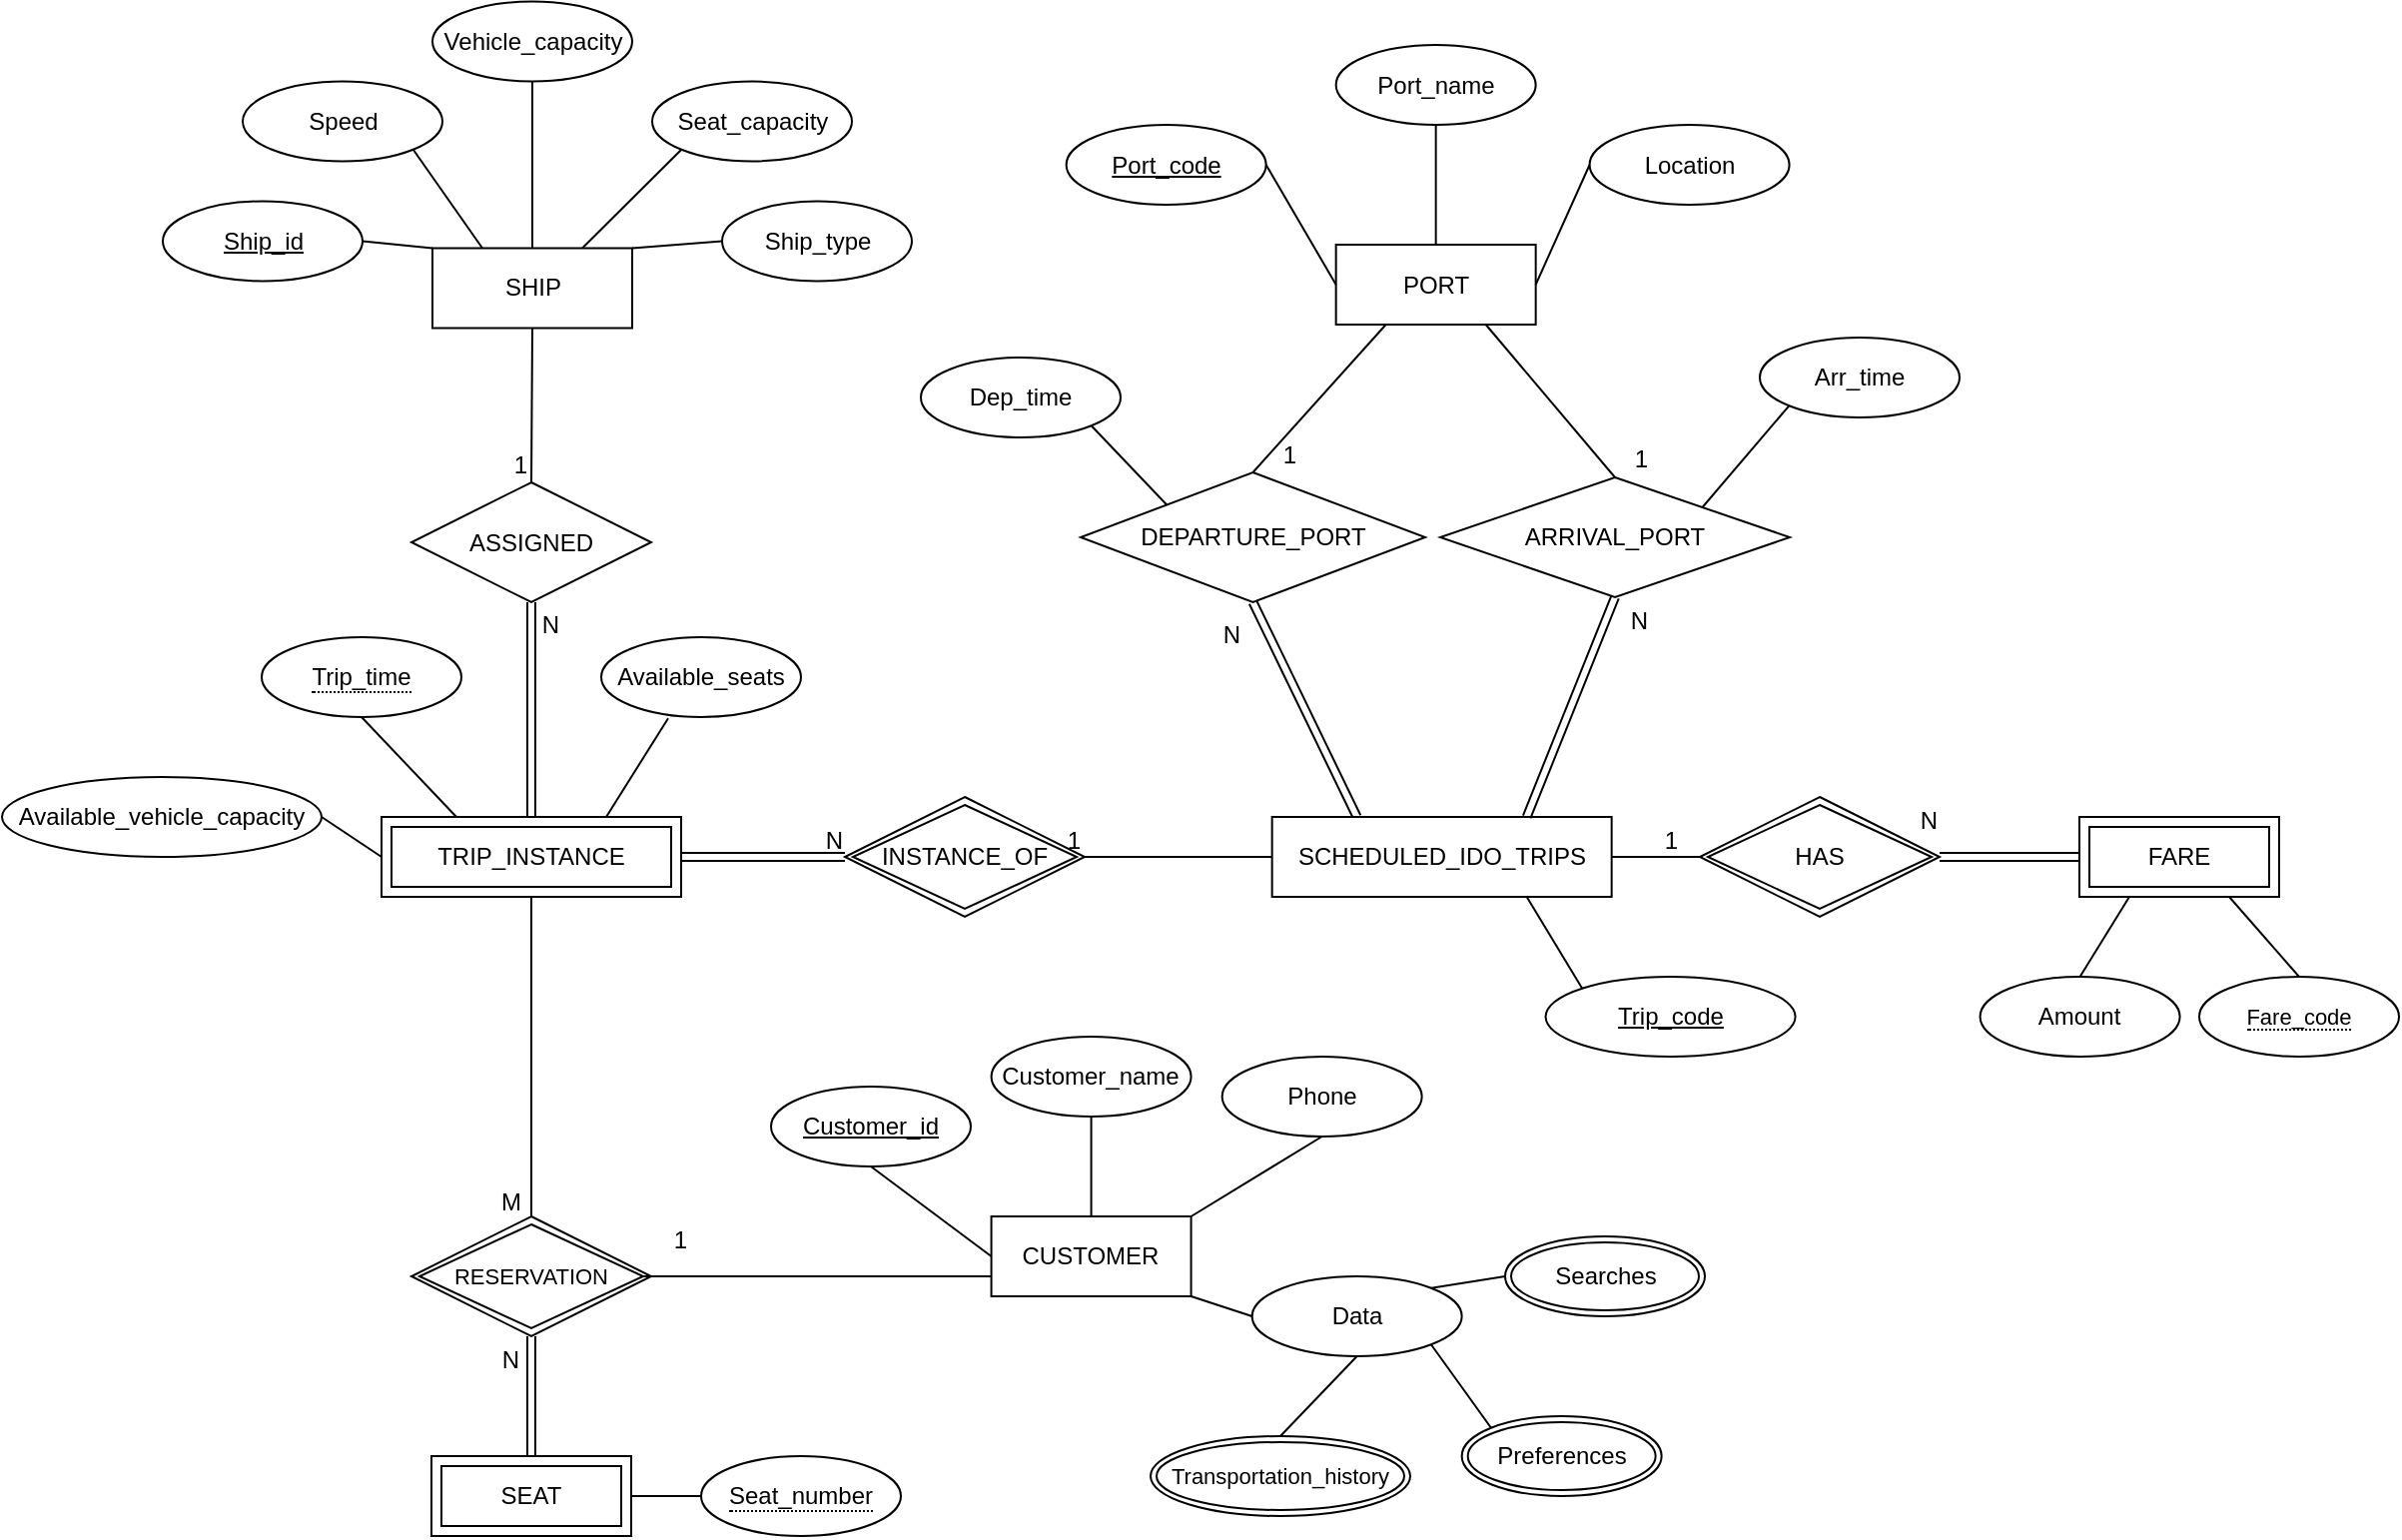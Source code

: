 <mxfile version="22.1.2" type="device">
  <diagram id="R2lEEEUBdFMjLlhIrx00" name="Page-1">
    <mxGraphModel dx="1100" dy="887" grid="1" gridSize="10" guides="1" tooltips="1" connect="1" arrows="1" fold="1" page="0" pageScale="1" pageWidth="850" pageHeight="1100" math="0" shadow="0" extFonts="Permanent Marker^https://fonts.googleapis.com/css?family=Permanent+Marker">
      <root>
        <mxCell id="0" />
        <mxCell id="1" parent="0" />
        <mxCell id="uVrs79HV44xeazEIVrod-1" value="PORT" style="whiteSpace=wrap;html=1;align=center;" parent="1" vertex="1">
          <mxGeometry x="1277.83" y="303.5" width="100" height="40" as="geometry" />
        </mxCell>
        <mxCell id="uVrs79HV44xeazEIVrod-2" value="" style="endArrow=none;html=1;rounded=0;entryX=0;entryY=0.5;entryDx=0;entryDy=0;exitX=1;exitY=0.5;exitDx=0;exitDy=0;" parent="1" source="uVrs79HV44xeazEIVrod-54" target="uVrs79HV44xeazEIVrod-68" edge="1">
          <mxGeometry relative="1" as="geometry">
            <mxPoint x="1297" y="591" as="sourcePoint" />
            <mxPoint x="1100" y="375.86" as="targetPoint" />
          </mxGeometry>
        </mxCell>
        <mxCell id="uVrs79HV44xeazEIVrod-3" value="1" style="resizable=0;html=1;whiteSpace=wrap;align=right;verticalAlign=bottom;" parent="uVrs79HV44xeazEIVrod-2" connectable="0" vertex="1">
          <mxGeometry x="1" relative="1" as="geometry">
            <mxPoint x="-9" as="offset" />
          </mxGeometry>
        </mxCell>
        <mxCell id="uVrs79HV44xeazEIVrod-4" value="ARRIVAL_PORT" style="shape=rhombus;perimeter=rhombusPerimeter;whiteSpace=wrap;html=1;align=center;" parent="1" vertex="1">
          <mxGeometry x="1330" y="420" width="175" height="60" as="geometry" />
        </mxCell>
        <mxCell id="uVrs79HV44xeazEIVrod-5" value="DEPARTURE_PORT" style="shape=rhombus;perimeter=rhombusPerimeter;whiteSpace=wrap;html=1;align=center;" parent="1" vertex="1">
          <mxGeometry x="1150" y="417.5" width="172.5" height="65" as="geometry" />
        </mxCell>
        <mxCell id="uVrs79HV44xeazEIVrod-6" value="" style="endArrow=none;html=1;rounded=0;entryX=0.5;entryY=0;entryDx=0;entryDy=0;exitX=0.25;exitY=1;exitDx=0;exitDy=0;" parent="1" source="uVrs79HV44xeazEIVrod-1" target="uVrs79HV44xeazEIVrod-5" edge="1">
          <mxGeometry relative="1" as="geometry">
            <mxPoint x="1095" y="445" as="sourcePoint" />
            <mxPoint x="1085" y="615" as="targetPoint" />
          </mxGeometry>
        </mxCell>
        <mxCell id="uVrs79HV44xeazEIVrod-7" value="1" style="resizable=0;html=1;whiteSpace=wrap;align=right;verticalAlign=bottom;" parent="uVrs79HV44xeazEIVrod-6" connectable="0" vertex="1">
          <mxGeometry x="1" relative="1" as="geometry">
            <mxPoint x="23" as="offset" />
          </mxGeometry>
        </mxCell>
        <mxCell id="uVrs79HV44xeazEIVrod-8" value="" style="endArrow=none;html=1;rounded=0;entryX=0.5;entryY=0;entryDx=0;entryDy=0;exitX=0.75;exitY=1;exitDx=0;exitDy=0;" parent="1" source="uVrs79HV44xeazEIVrod-1" target="uVrs79HV44xeazEIVrod-4" edge="1">
          <mxGeometry relative="1" as="geometry">
            <mxPoint x="1448.36" y="420" as="sourcePoint" />
            <mxPoint x="1268.36" y="510" as="targetPoint" />
          </mxGeometry>
        </mxCell>
        <mxCell id="uVrs79HV44xeazEIVrod-9" value="1" style="resizable=0;html=1;whiteSpace=wrap;align=right;verticalAlign=bottom;" parent="uVrs79HV44xeazEIVrod-8" connectable="0" vertex="1">
          <mxGeometry x="1" relative="1" as="geometry">
            <mxPoint x="18" as="offset" />
          </mxGeometry>
        </mxCell>
        <mxCell id="uVrs79HV44xeazEIVrod-10" value="Port_code" style="ellipse;whiteSpace=wrap;html=1;align=center;fontStyle=4;" parent="1" vertex="1">
          <mxGeometry x="1142.83" y="243.5" width="100" height="40" as="geometry" />
        </mxCell>
        <mxCell id="uVrs79HV44xeazEIVrod-11" value="Location" style="ellipse;whiteSpace=wrap;html=1;align=center;" parent="1" vertex="1">
          <mxGeometry x="1404.79" y="243.5" width="100" height="40" as="geometry" />
        </mxCell>
        <mxCell id="uVrs79HV44xeazEIVrod-12" value="Port_name" style="ellipse;whiteSpace=wrap;html=1;align=center;" parent="1" vertex="1">
          <mxGeometry x="1277.83" y="203.5" width="100" height="40" as="geometry" />
        </mxCell>
        <mxCell id="uVrs79HV44xeazEIVrod-13" value="" style="endArrow=none;html=1;rounded=0;entryX=0;entryY=0.5;entryDx=0;entryDy=0;exitX=1;exitY=0.5;exitDx=0;exitDy=0;" parent="1" source="uVrs79HV44xeazEIVrod-10" target="uVrs79HV44xeazEIVrod-1" edge="1">
          <mxGeometry relative="1" as="geometry">
            <mxPoint x="1195.47" y="333.5" as="sourcePoint" />
            <mxPoint x="1205.47" y="403.5" as="targetPoint" />
          </mxGeometry>
        </mxCell>
        <mxCell id="uVrs79HV44xeazEIVrod-14" value="" style="endArrow=none;html=1;rounded=0;exitX=0.5;exitY=1;exitDx=0;exitDy=0;entryX=0.5;entryY=0;entryDx=0;entryDy=0;" parent="1" source="uVrs79HV44xeazEIVrod-12" target="uVrs79HV44xeazEIVrod-1" edge="1">
          <mxGeometry relative="1" as="geometry">
            <mxPoint x="1235.47" y="273.5" as="sourcePoint" />
            <mxPoint x="1395.47" y="273.5" as="targetPoint" />
          </mxGeometry>
        </mxCell>
        <mxCell id="uVrs79HV44xeazEIVrod-15" value="" style="endArrow=none;html=1;rounded=0;exitX=0;exitY=0.5;exitDx=0;exitDy=0;entryX=1;entryY=0.5;entryDx=0;entryDy=0;" parent="1" source="uVrs79HV44xeazEIVrod-11" target="uVrs79HV44xeazEIVrod-1" edge="1">
          <mxGeometry relative="1" as="geometry">
            <mxPoint x="1235.47" y="273.5" as="sourcePoint" />
            <mxPoint x="1395.47" y="273.5" as="targetPoint" />
          </mxGeometry>
        </mxCell>
        <mxCell id="uVrs79HV44xeazEIVrod-16" value="CUSTOMER" style="whiteSpace=wrap;html=1;align=center;" parent="1" vertex="1">
          <mxGeometry x="1105.29" y="790" width="100" height="40" as="geometry" />
        </mxCell>
        <mxCell id="uVrs79HV44xeazEIVrod-17" value="Customer_id" style="ellipse;whiteSpace=wrap;html=1;align=center;fontStyle=4;" parent="1" vertex="1">
          <mxGeometry x="995" y="725" width="100" height="40" as="geometry" />
        </mxCell>
        <mxCell id="uVrs79HV44xeazEIVrod-18" value="Customer_name" style="ellipse;whiteSpace=wrap;html=1;align=center;" parent="1" vertex="1">
          <mxGeometry x="1105.29" y="700" width="100" height="40" as="geometry" />
        </mxCell>
        <mxCell id="uVrs79HV44xeazEIVrod-19" value="Data" style="ellipse;whiteSpace=wrap;html=1;align=center;" parent="1" vertex="1">
          <mxGeometry x="1235.83" y="820" width="105" height="40" as="geometry" />
        </mxCell>
        <mxCell id="uVrs79HV44xeazEIVrod-20" value="" style="endArrow=none;html=1;rounded=0;entryX=0;entryY=0.5;entryDx=0;entryDy=0;exitX=0.5;exitY=1;exitDx=0;exitDy=0;" parent="1" source="uVrs79HV44xeazEIVrod-17" target="uVrs79HV44xeazEIVrod-16" edge="1">
          <mxGeometry relative="1" as="geometry">
            <mxPoint x="1130.29" y="725" as="sourcePoint" />
            <mxPoint x="1290.29" y="725" as="targetPoint" />
          </mxGeometry>
        </mxCell>
        <mxCell id="uVrs79HV44xeazEIVrod-21" value="" style="endArrow=none;html=1;rounded=0;entryX=1;entryY=1;entryDx=0;entryDy=0;exitX=0;exitY=0.5;exitDx=0;exitDy=0;" parent="1" source="uVrs79HV44xeazEIVrod-19" target="uVrs79HV44xeazEIVrod-16" edge="1">
          <mxGeometry relative="1" as="geometry">
            <mxPoint x="1130.29" y="795" as="sourcePoint" />
            <mxPoint x="1290.29" y="795" as="targetPoint" />
          </mxGeometry>
        </mxCell>
        <mxCell id="uVrs79HV44xeazEIVrod-22" value="" style="endArrow=none;html=1;rounded=0;exitX=0;exitY=0;exitDx=0;exitDy=0;entryX=1;entryY=1;entryDx=0;entryDy=0;" parent="1" source="uVrs79HV44xeazEIVrod-24" target="uVrs79HV44xeazEIVrod-19" edge="1">
          <mxGeometry relative="1" as="geometry">
            <mxPoint x="1520.29" y="885" as="sourcePoint" />
            <mxPoint x="1360.29" y="855" as="targetPoint" />
          </mxGeometry>
        </mxCell>
        <mxCell id="uVrs79HV44xeazEIVrod-23" value="" style="endArrow=none;html=1;rounded=0;entryX=1;entryY=0;entryDx=0;entryDy=0;exitX=0;exitY=0.5;exitDx=0;exitDy=0;" parent="1" source="uVrs79HV44xeazEIVrod-26" target="uVrs79HV44xeazEIVrod-19" edge="1">
          <mxGeometry relative="1" as="geometry">
            <mxPoint x="1590.29" y="865" as="sourcePoint" />
            <mxPoint x="1480.29" y="785" as="targetPoint" />
          </mxGeometry>
        </mxCell>
        <mxCell id="uVrs79HV44xeazEIVrod-24" value="Preferences" style="ellipse;shape=doubleEllipse;margin=3;whiteSpace=wrap;html=1;align=center;" parent="1" vertex="1">
          <mxGeometry x="1340.83" y="890" width="100" height="40" as="geometry" />
        </mxCell>
        <mxCell id="uVrs79HV44xeazEIVrod-25" value="Transportation_history" style="ellipse;shape=doubleEllipse;margin=3;whiteSpace=wrap;html=1;align=center;fontSize=11;" parent="1" vertex="1">
          <mxGeometry x="1185" y="900" width="130" height="40" as="geometry" />
        </mxCell>
        <mxCell id="uVrs79HV44xeazEIVrod-26" value="Searches" style="ellipse;shape=doubleEllipse;margin=3;whiteSpace=wrap;html=1;align=center;" parent="1" vertex="1">
          <mxGeometry x="1362.5" y="800" width="100" height="40" as="geometry" />
        </mxCell>
        <mxCell id="uVrs79HV44xeazEIVrod-27" value="" style="endArrow=none;html=1;rounded=0;entryX=0.5;entryY=1;entryDx=0;entryDy=0;" parent="1" source="uVrs79HV44xeazEIVrod-16" target="uVrs79HV44xeazEIVrod-18" edge="1">
          <mxGeometry relative="1" as="geometry">
            <mxPoint x="1110.29" y="835" as="sourcePoint" />
            <mxPoint x="1270.29" y="835" as="targetPoint" />
          </mxGeometry>
        </mxCell>
        <mxCell id="uVrs79HV44xeazEIVrod-28" value="Phone" style="ellipse;whiteSpace=wrap;html=1;align=center;" parent="1" vertex="1">
          <mxGeometry x="1220.83" y="710" width="100" height="40" as="geometry" />
        </mxCell>
        <mxCell id="uVrs79HV44xeazEIVrod-29" value="" style="endArrow=none;html=1;rounded=0;entryX=0.5;entryY=1;entryDx=0;entryDy=0;exitX=1;exitY=0;exitDx=0;exitDy=0;" parent="1" source="uVrs79HV44xeazEIVrod-16" target="uVrs79HV44xeazEIVrod-28" edge="1">
          <mxGeometry relative="1" as="geometry">
            <mxPoint x="1190.29" y="725" as="sourcePoint" />
            <mxPoint x="1350.29" y="725" as="targetPoint" />
          </mxGeometry>
        </mxCell>
        <mxCell id="uVrs79HV44xeazEIVrod-30" value="SEAT" style="shape=ext;margin=3;double=1;whiteSpace=wrap;html=1;align=center;" parent="1" vertex="1">
          <mxGeometry x="825" y="910" width="100" height="40" as="geometry" />
        </mxCell>
        <mxCell id="uVrs79HV44xeazEIVrod-31" value="RESERVATION" style="shape=rhombus;double=1;perimeter=rhombusPerimeter;whiteSpace=wrap;html=1;align=center;fontSize=11;" parent="1" vertex="1">
          <mxGeometry x="815" y="790" width="120" height="60" as="geometry" />
        </mxCell>
        <mxCell id="uVrs79HV44xeazEIVrod-32" value="&lt;span style=&quot;border-bottom: 1px dotted&quot;&gt;Seat_number&lt;/span&gt;" style="ellipse;whiteSpace=wrap;html=1;align=center;" parent="1" vertex="1">
          <mxGeometry x="960" y="910" width="100" height="40" as="geometry" />
        </mxCell>
        <mxCell id="uVrs79HV44xeazEIVrod-33" value="" style="endArrow=none;html=1;rounded=0;entryX=0.5;entryY=0;entryDx=0;entryDy=0;exitX=0.5;exitY=1;exitDx=0;exitDy=0;" parent="1" source="uVrs79HV44xeazEIVrod-58" target="uVrs79HV44xeazEIVrod-31" edge="1">
          <mxGeometry relative="1" as="geometry">
            <mxPoint x="810" y="660" as="sourcePoint" />
            <mxPoint x="1020" y="740" as="targetPoint" />
          </mxGeometry>
        </mxCell>
        <mxCell id="uVrs79HV44xeazEIVrod-34" value="M" style="resizable=0;html=1;whiteSpace=wrap;align=right;verticalAlign=bottom;" parent="uVrs79HV44xeazEIVrod-33" connectable="0" vertex="1">
          <mxGeometry x="1" relative="1" as="geometry">
            <mxPoint x="-4" y="1" as="offset" />
          </mxGeometry>
        </mxCell>
        <mxCell id="uVrs79HV44xeazEIVrod-35" value="" style="endArrow=none;html=1;rounded=0;exitX=1;exitY=0.5;exitDx=0;exitDy=0;entryX=0;entryY=0.5;entryDx=0;entryDy=0;" parent="1" source="uVrs79HV44xeazEIVrod-30" target="uVrs79HV44xeazEIVrod-32" edge="1">
          <mxGeometry relative="1" as="geometry">
            <mxPoint x="815.29" y="850" as="sourcePoint" />
            <mxPoint x="975.29" y="850" as="targetPoint" />
          </mxGeometry>
        </mxCell>
        <mxCell id="uVrs79HV44xeazEIVrod-36" value="" style="shape=link;html=1;rounded=0;entryX=0.5;entryY=1;entryDx=0;entryDy=0;exitX=0.5;exitY=0;exitDx=0;exitDy=0;" parent="1" source="uVrs79HV44xeazEIVrod-30" target="uVrs79HV44xeazEIVrod-31" edge="1">
          <mxGeometry relative="1" as="geometry">
            <mxPoint x="555" y="880" as="sourcePoint" />
            <mxPoint x="715" y="880" as="targetPoint" />
          </mxGeometry>
        </mxCell>
        <mxCell id="uVrs79HV44xeazEIVrod-37" value="N" style="resizable=0;html=1;whiteSpace=wrap;align=right;verticalAlign=bottom;" parent="uVrs79HV44xeazEIVrod-36" connectable="0" vertex="1">
          <mxGeometry x="1" relative="1" as="geometry">
            <mxPoint x="-5" y="20" as="offset" />
          </mxGeometry>
        </mxCell>
        <mxCell id="uVrs79HV44xeazEIVrod-38" value="Available_seats" style="ellipse;whiteSpace=wrap;html=1;align=center;" parent="1" vertex="1">
          <mxGeometry x="910" y="500" width="100" height="40" as="geometry" />
        </mxCell>
        <mxCell id="uVrs79HV44xeazEIVrod-39" style="edgeStyle=orthogonalEdgeStyle;rounded=0;orthogonalLoop=1;jettySize=auto;html=1;exitX=0.5;exitY=1;exitDx=0;exitDy=0;" parent="1" edge="1">
          <mxGeometry relative="1" as="geometry">
            <mxPoint x="1323.63" y="525.86" as="sourcePoint" />
            <mxPoint x="1323.63" y="525.86" as="targetPoint" />
          </mxGeometry>
        </mxCell>
        <mxCell id="uVrs79HV44xeazEIVrod-40" value="" style="shape=link;html=1;rounded=0;entryX=0.5;entryY=1;entryDx=0;entryDy=0;exitX=0.25;exitY=0;exitDx=0;exitDy=0;" parent="1" source="uVrs79HV44xeazEIVrod-54" target="uVrs79HV44xeazEIVrod-5" edge="1">
          <mxGeometry relative="1" as="geometry">
            <mxPoint x="1325" y="475" as="sourcePoint" />
            <mxPoint x="1405" y="545" as="targetPoint" />
          </mxGeometry>
        </mxCell>
        <mxCell id="uVrs79HV44xeazEIVrod-41" value="N" style="resizable=0;html=1;whiteSpace=wrap;align=right;verticalAlign=bottom;" parent="uVrs79HV44xeazEIVrod-40" connectable="0" vertex="1">
          <mxGeometry x="1" relative="1" as="geometry">
            <mxPoint x="-5" y="25" as="offset" />
          </mxGeometry>
        </mxCell>
        <mxCell id="uVrs79HV44xeazEIVrod-42" value="SHIP" style="whiteSpace=wrap;html=1;align=center;" parent="1" vertex="1">
          <mxGeometry x="825.5" y="305.25" width="100" height="40" as="geometry" />
        </mxCell>
        <mxCell id="uVrs79HV44xeazEIVrod-43" value="ASSIGNED" style="shape=rhombus;perimeter=rhombusPerimeter;whiteSpace=wrap;html=1;align=center;" parent="1" vertex="1">
          <mxGeometry x="815" y="422.5" width="120" height="60" as="geometry" />
        </mxCell>
        <mxCell id="uVrs79HV44xeazEIVrod-45" value="" style="endArrow=none;html=1;rounded=0;exitX=1;exitY=0;exitDx=0;exitDy=0;entryX=0;entryY=0.5;entryDx=0;entryDy=0;" parent="1" source="uVrs79HV44xeazEIVrod-42" target="uVrs79HV44xeazEIVrod-95" edge="1">
          <mxGeometry relative="1" as="geometry">
            <mxPoint x="975.5" y="351.75" as="sourcePoint" />
            <mxPoint x="966.835" y="295.229" as="targetPoint" />
          </mxGeometry>
        </mxCell>
        <mxCell id="uVrs79HV44xeazEIVrod-46" value="" style="endArrow=none;html=1;rounded=0;exitX=1;exitY=1;exitDx=0;exitDy=0;entryX=0.25;entryY=0;entryDx=0;entryDy=0;" parent="1" source="uVrs79HV44xeazEIVrod-93" target="uVrs79HV44xeazEIVrod-42" edge="1">
          <mxGeometry relative="1" as="geometry">
            <mxPoint x="820.5" y="245.25" as="sourcePoint" />
            <mxPoint x="1095.5" y="241.75" as="targetPoint" />
          </mxGeometry>
        </mxCell>
        <mxCell id="uVrs79HV44xeazEIVrod-47" value="" style="endArrow=none;html=1;rounded=0;exitX=0.5;exitY=1;exitDx=0;exitDy=0;entryX=0.5;entryY=0;entryDx=0;entryDy=0;" parent="1" source="uVrs79HV44xeazEIVrod-42" target="uVrs79HV44xeazEIVrod-43" edge="1">
          <mxGeometry relative="1" as="geometry">
            <mxPoint x="760" y="370" as="sourcePoint" />
            <mxPoint x="825" y="370" as="targetPoint" />
            <Array as="points" />
          </mxGeometry>
        </mxCell>
        <mxCell id="uVrs79HV44xeazEIVrod-48" value="1" style="resizable=0;html=1;whiteSpace=wrap;align=right;verticalAlign=bottom;" parent="uVrs79HV44xeazEIVrod-47" connectable="0" vertex="1">
          <mxGeometry x="1" relative="1" as="geometry" />
        </mxCell>
        <mxCell id="uVrs79HV44xeazEIVrod-49" value="" style="shape=link;html=1;rounded=0;entryX=0.5;entryY=1;entryDx=0;entryDy=0;exitX=0.5;exitY=0;exitDx=0;exitDy=0;" parent="1" source="uVrs79HV44xeazEIVrod-58" target="uVrs79HV44xeazEIVrod-43" edge="1">
          <mxGeometry relative="1" as="geometry">
            <mxPoint x="785" y="590" as="sourcePoint" />
            <mxPoint x="570" y="620" as="targetPoint" />
          </mxGeometry>
        </mxCell>
        <mxCell id="uVrs79HV44xeazEIVrod-50" value="N" style="resizable=0;html=1;whiteSpace=wrap;align=right;verticalAlign=bottom;" parent="uVrs79HV44xeazEIVrod-49" connectable="0" vertex="1">
          <mxGeometry x="1" relative="1" as="geometry">
            <mxPoint x="15" y="20" as="offset" />
          </mxGeometry>
        </mxCell>
        <mxCell id="uVrs79HV44xeazEIVrod-52" value="" style="endArrow=none;html=1;rounded=0;entryX=0;entryY=0;entryDx=0;entryDy=0;exitX=1;exitY=0.5;exitDx=0;exitDy=0;" parent="1" source="uVrs79HV44xeazEIVrod-94" target="uVrs79HV44xeazEIVrod-42" edge="1">
          <mxGeometry relative="1" as="geometry">
            <mxPoint x="785.855" y="299.392" as="sourcePoint" />
            <mxPoint x="1055.5" y="321.75" as="targetPoint" />
          </mxGeometry>
        </mxCell>
        <mxCell id="uVrs79HV44xeazEIVrod-54" value="SCHEDULED_IDO_TRIPS" style="whiteSpace=wrap;html=1;align=center;" parent="1" vertex="1">
          <mxGeometry x="1245.83" y="590" width="170" height="40" as="geometry" />
        </mxCell>
        <mxCell id="uVrs79HV44xeazEIVrod-55" value="" style="endArrow=none;html=1;rounded=0;exitX=0;exitY=0.75;exitDx=0;exitDy=0;" parent="1" source="uVrs79HV44xeazEIVrod-16" edge="1">
          <mxGeometry relative="1" as="geometry">
            <mxPoint x="945.29" y="820" as="sourcePoint" />
            <mxPoint x="930" y="820" as="targetPoint" />
          </mxGeometry>
        </mxCell>
        <mxCell id="uVrs79HV44xeazEIVrod-56" value="1" style="resizable=0;html=1;whiteSpace=wrap;align=right;verticalAlign=bottom;" parent="uVrs79HV44xeazEIVrod-55" connectable="0" vertex="1">
          <mxGeometry x="1" relative="1" as="geometry">
            <mxPoint x="25" y="-10" as="offset" />
          </mxGeometry>
        </mxCell>
        <mxCell id="uVrs79HV44xeazEIVrod-57" value="" style="endArrow=none;html=1;rounded=0;entryX=0.5;entryY=1;entryDx=0;entryDy=0;exitX=0.5;exitY=0;exitDx=0;exitDy=0;" parent="1" source="uVrs79HV44xeazEIVrod-25" target="uVrs79HV44xeazEIVrod-19" edge="1">
          <mxGeometry relative="1" as="geometry">
            <mxPoint x="1145.29" y="875" as="sourcePoint" />
            <mxPoint x="1305.29" y="875" as="targetPoint" />
          </mxGeometry>
        </mxCell>
        <mxCell id="uVrs79HV44xeazEIVrod-58" value="TRIP_INSTANCE" style="shape=ext;margin=3;double=1;whiteSpace=wrap;html=1;align=center;" parent="1" vertex="1">
          <mxGeometry x="800" y="590" width="150" height="40" as="geometry" />
        </mxCell>
        <mxCell id="uVrs79HV44xeazEIVrod-59" value="" style="shape=link;html=1;rounded=0;exitX=1;exitY=0.5;exitDx=0;exitDy=0;entryX=0;entryY=0.5;entryDx=0;entryDy=0;" parent="1" source="uVrs79HV44xeazEIVrod-58" target="uVrs79HV44xeazEIVrod-63" edge="1">
          <mxGeometry relative="1" as="geometry">
            <mxPoint x="853.75" y="604.6" as="sourcePoint" />
            <mxPoint x="1013.75" y="604.6" as="targetPoint" />
          </mxGeometry>
        </mxCell>
        <mxCell id="uVrs79HV44xeazEIVrod-60" value="N" style="resizable=0;html=1;whiteSpace=wrap;align=right;verticalAlign=bottom;" parent="uVrs79HV44xeazEIVrod-59" connectable="0" vertex="1">
          <mxGeometry x="1" relative="1" as="geometry" />
        </mxCell>
        <mxCell id="uVrs79HV44xeazEIVrod-61" value="" style="endArrow=none;html=1;rounded=0;exitX=0;exitY=0.5;exitDx=0;exitDy=0;entryX=1;entryY=0.5;entryDx=0;entryDy=0;" parent="1" source="uVrs79HV44xeazEIVrod-54" target="uVrs79HV44xeazEIVrod-63" edge="1">
          <mxGeometry relative="1" as="geometry">
            <mxPoint x="930" y="560" as="sourcePoint" />
            <mxPoint x="1120" y="590" as="targetPoint" />
          </mxGeometry>
        </mxCell>
        <mxCell id="uVrs79HV44xeazEIVrod-62" value="1" style="resizable=0;html=1;whiteSpace=wrap;align=right;verticalAlign=bottom;" parent="uVrs79HV44xeazEIVrod-61" connectable="0" vertex="1">
          <mxGeometry x="1" relative="1" as="geometry" />
        </mxCell>
        <mxCell id="uVrs79HV44xeazEIVrod-63" value="INSTANCE_OF" style="shape=rhombus;double=1;perimeter=rhombusPerimeter;whiteSpace=wrap;html=1;align=center;" parent="1" vertex="1">
          <mxGeometry x="1032" y="580" width="120" height="60" as="geometry" />
        </mxCell>
        <mxCell id="uVrs79HV44xeazEIVrod-64" value="Trip_code" style="ellipse;whiteSpace=wrap;html=1;align=center;fontStyle=4;" parent="1" vertex="1">
          <mxGeometry x="1382.79" y="670" width="125" height="40" as="geometry" />
        </mxCell>
        <mxCell id="uVrs79HV44xeazEIVrod-65" value="" style="endArrow=none;html=1;rounded=0;exitX=0.75;exitY=0;exitDx=0;exitDy=0;entryX=0.335;entryY=1.015;entryDx=0;entryDy=0;entryPerimeter=0;" parent="1" source="uVrs79HV44xeazEIVrod-58" target="uVrs79HV44xeazEIVrod-38" edge="1">
          <mxGeometry relative="1" as="geometry">
            <mxPoint x="830" y="540" as="sourcePoint" />
            <mxPoint x="937.1" y="511.12" as="targetPoint" />
          </mxGeometry>
        </mxCell>
        <mxCell id="uVrs79HV44xeazEIVrod-66" value="" style="endArrow=none;html=1;rounded=0;exitX=0.75;exitY=1;exitDx=0;exitDy=0;entryX=0;entryY=0;entryDx=0;entryDy=0;" parent="1" source="uVrs79HV44xeazEIVrod-54" target="uVrs79HV44xeazEIVrod-64" edge="1">
          <mxGeometry relative="1" as="geometry">
            <mxPoint x="1350" y="560" as="sourcePoint" />
            <mxPoint x="1390" y="690" as="targetPoint" />
          </mxGeometry>
        </mxCell>
        <mxCell id="uVrs79HV44xeazEIVrod-67" value="FARE" style="shape=ext;margin=3;double=1;whiteSpace=wrap;html=1;align=center;" parent="1" vertex="1">
          <mxGeometry x="1650.0" y="590" width="100" height="40" as="geometry" />
        </mxCell>
        <mxCell id="uVrs79HV44xeazEIVrod-68" value="HAS" style="shape=rhombus;double=1;perimeter=rhombusPerimeter;whiteSpace=wrap;html=1;align=center;" parent="1" vertex="1">
          <mxGeometry x="1460.0" y="580" width="120" height="60" as="geometry" />
        </mxCell>
        <mxCell id="uVrs79HV44xeazEIVrod-69" value="" style="endArrow=none;html=1;rounded=0;exitX=0.25;exitY=1;exitDx=0;exitDy=0;entryX=0.5;entryY=0;entryDx=0;entryDy=0;" parent="1" source="uVrs79HV44xeazEIVrod-67" target="uVrs79HV44xeazEIVrod-75" edge="1">
          <mxGeometry relative="1" as="geometry">
            <mxPoint x="1713.36" y="495" as="sourcePoint" />
            <mxPoint x="1773.36" y="635" as="targetPoint" />
          </mxGeometry>
        </mxCell>
        <mxCell id="uVrs79HV44xeazEIVrod-70" style="edgeStyle=orthogonalEdgeStyle;rounded=0;orthogonalLoop=1;jettySize=auto;html=1;exitX=0.5;exitY=1;exitDx=0;exitDy=0;" parent="1" edge="1">
          <mxGeometry relative="1" as="geometry">
            <mxPoint x="1448.36" y="690" as="sourcePoint" />
            <mxPoint x="1448.36" y="690" as="targetPoint" />
          </mxGeometry>
        </mxCell>
        <mxCell id="uVrs79HV44xeazEIVrod-71" value="" style="shape=link;html=1;rounded=0;entryX=1;entryY=0.5;entryDx=0;entryDy=0;exitX=0;exitY=0.5;exitDx=0;exitDy=0;" parent="1" source="uVrs79HV44xeazEIVrod-67" target="uVrs79HV44xeazEIVrod-68" edge="1">
          <mxGeometry relative="1" as="geometry">
            <mxPoint x="1538.36" y="500" as="sourcePoint" />
            <mxPoint x="1698.36" y="500" as="targetPoint" />
          </mxGeometry>
        </mxCell>
        <mxCell id="uVrs79HV44xeazEIVrod-72" value="N" style="resizable=0;html=1;whiteSpace=wrap;align=right;verticalAlign=bottom;" parent="uVrs79HV44xeazEIVrod-71" connectable="0" vertex="1">
          <mxGeometry x="1" relative="1" as="geometry">
            <mxPoint y="-10" as="offset" />
          </mxGeometry>
        </mxCell>
        <mxCell id="uVrs79HV44xeazEIVrod-73" value="&lt;span style=&quot;border-bottom: 1px dotted; font-size: 11px;&quot;&gt;Fare_code&lt;/span&gt;" style="ellipse;whiteSpace=wrap;html=1;align=center;fontSize=11;" parent="1" vertex="1">
          <mxGeometry x="1710.0" y="670" width="100" height="40" as="geometry" />
        </mxCell>
        <mxCell id="uVrs79HV44xeazEIVrod-74" value="" style="endArrow=none;html=1;rounded=0;exitX=0.75;exitY=1;exitDx=0;exitDy=0;entryX=0.5;entryY=0;entryDx=0;entryDy=0;" parent="1" source="uVrs79HV44xeazEIVrod-67" target="uVrs79HV44xeazEIVrod-73" edge="1">
          <mxGeometry relative="1" as="geometry">
            <mxPoint x="1654.07" y="520.86" as="sourcePoint" />
            <mxPoint x="1788.715" y="580.002" as="targetPoint" />
          </mxGeometry>
        </mxCell>
        <mxCell id="uVrs79HV44xeazEIVrod-75" value="Amount" style="ellipse;whiteSpace=wrap;html=1;align=center;" parent="1" vertex="1">
          <mxGeometry x="1600.29" y="670" width="100" height="40" as="geometry" />
        </mxCell>
        <mxCell id="uVrs79HV44xeazEIVrod-76" value="" style="shape=link;html=1;rounded=0;entryX=0.5;entryY=1;entryDx=0;entryDy=0;exitX=0.75;exitY=0;exitDx=0;exitDy=0;" parent="1" source="uVrs79HV44xeazEIVrod-54" target="uVrs79HV44xeazEIVrod-4" edge="1">
          <mxGeometry relative="1" as="geometry">
            <mxPoint x="1450" y="540" as="sourcePoint" />
            <mxPoint x="1610" y="540" as="targetPoint" />
          </mxGeometry>
        </mxCell>
        <mxCell id="uVrs79HV44xeazEIVrod-77" value="N" style="resizable=0;html=1;whiteSpace=wrap;align=right;verticalAlign=bottom;" parent="uVrs79HV44xeazEIVrod-76" connectable="0" vertex="1">
          <mxGeometry x="1" relative="1" as="geometry">
            <mxPoint x="18" y="20" as="offset" />
          </mxGeometry>
        </mxCell>
        <mxCell id="uVrs79HV44xeazEIVrod-78" value="&lt;span style=&quot;border-bottom: 1px dotted&quot;&gt;Trip_time&lt;/span&gt;" style="ellipse;whiteSpace=wrap;html=1;align=center;" parent="1" vertex="1">
          <mxGeometry x="740" y="500" width="100" height="40" as="geometry" />
        </mxCell>
        <mxCell id="uVrs79HV44xeazEIVrod-79" value="" style="endArrow=none;html=1;rounded=0;entryX=0.25;entryY=0;entryDx=0;entryDy=0;exitX=0.5;exitY=1;exitDx=0;exitDy=0;" parent="1" source="uVrs79HV44xeazEIVrod-78" target="uVrs79HV44xeazEIVrod-58" edge="1">
          <mxGeometry relative="1" as="geometry">
            <mxPoint x="730" y="540" as="sourcePoint" />
            <mxPoint x="710" y="570" as="targetPoint" />
          </mxGeometry>
        </mxCell>
        <mxCell id="uVrs79HV44xeazEIVrod-80" value="Arr_time" style="ellipse;whiteSpace=wrap;html=1;align=center;" parent="1" vertex="1">
          <mxGeometry x="1490" y="350" width="100" height="40" as="geometry" />
        </mxCell>
        <mxCell id="uVrs79HV44xeazEIVrod-81" value="" style="endArrow=none;html=1;rounded=0;exitX=1;exitY=0;exitDx=0;exitDy=0;entryX=0;entryY=1;entryDx=0;entryDy=0;" parent="1" source="uVrs79HV44xeazEIVrod-4" target="uVrs79HV44xeazEIVrod-80" edge="1">
          <mxGeometry relative="1" as="geometry">
            <mxPoint x="1665.36" y="345" as="sourcePoint" />
            <mxPoint x="1666.72" y="360" as="targetPoint" />
          </mxGeometry>
        </mxCell>
        <mxCell id="uVrs79HV44xeazEIVrod-82" value="Dep_time" style="ellipse;whiteSpace=wrap;html=1;align=center;" parent="1" vertex="1">
          <mxGeometry x="1070" y="360" width="100" height="40" as="geometry" />
        </mxCell>
        <mxCell id="uVrs79HV44xeazEIVrod-83" value="" style="endArrow=none;html=1;rounded=0;exitX=0;exitY=0;exitDx=0;exitDy=0;entryX=1;entryY=1;entryDx=0;entryDy=0;" parent="1" source="uVrs79HV44xeazEIVrod-5" target="uVrs79HV44xeazEIVrod-82" edge="1">
          <mxGeometry relative="1" as="geometry">
            <mxPoint x="1060" y="407.5" as="sourcePoint" />
            <mxPoint x="1016" y="698.5" as="targetPoint" />
          </mxGeometry>
        </mxCell>
        <mxCell id="uVrs79HV44xeazEIVrod-85" value="" style="endArrow=none;html=1;rounded=0;entryX=1;entryY=0;entryDx=0;entryDy=0;exitX=0.75;exitY=0;exitDx=0;exitDy=0;" parent="1" source="uVrs79HV44xeazEIVrod-42" target="uVrs79HV44xeazEIVrod-91" edge="1">
          <mxGeometry relative="1" as="geometry">
            <mxPoint x="610.5" y="461.75" as="sourcePoint" />
            <mxPoint x="940.5" y="245.25" as="targetPoint" />
          </mxGeometry>
        </mxCell>
        <mxCell id="uVrs79HV44xeazEIVrod-87" value="" style="endArrow=none;html=1;rounded=0;entryX=0;entryY=0.5;entryDx=0;entryDy=0;exitX=1;exitY=0.5;exitDx=0;exitDy=0;" parent="1" source="uVrs79HV44xeazEIVrod-90" target="uVrs79HV44xeazEIVrod-58" edge="1">
          <mxGeometry relative="1" as="geometry">
            <mxPoint x="745" y="580.0" as="sourcePoint" />
            <mxPoint x="840" y="690" as="targetPoint" />
          </mxGeometry>
        </mxCell>
        <mxCell id="uVrs79HV44xeazEIVrod-90" value="Available_vehicle_capacity" style="ellipse;whiteSpace=wrap;html=1;align=center;fontSize=12;" parent="1" vertex="1">
          <mxGeometry x="610" y="570" width="160" height="40" as="geometry" />
        </mxCell>
        <mxCell id="uVrs79HV44xeazEIVrod-91" value="Seat_capacity" style="ellipse;whiteSpace=wrap;html=1;align=center;direction=west;" parent="1" vertex="1">
          <mxGeometry x="935.5" y="221.75" width="100" height="40" as="geometry" />
        </mxCell>
        <mxCell id="uVrs79HV44xeazEIVrod-92" value="Vehicle_capacity" style="ellipse;whiteSpace=wrap;html=1;align=center;" parent="1" vertex="1">
          <mxGeometry x="825.5" y="181.75" width="100" height="40" as="geometry" />
        </mxCell>
        <mxCell id="uVrs79HV44xeazEIVrod-93" value="Speed" style="ellipse;whiteSpace=wrap;html=1;align=center;" parent="1" vertex="1">
          <mxGeometry x="730.5" y="221.75" width="100" height="40" as="geometry" />
        </mxCell>
        <mxCell id="uVrs79HV44xeazEIVrod-94" value="Ship_id" style="ellipse;whiteSpace=wrap;html=1;align=center;fontStyle=4;" parent="1" vertex="1">
          <mxGeometry x="690.5" y="281.75" width="100" height="40" as="geometry" />
        </mxCell>
        <mxCell id="uVrs79HV44xeazEIVrod-95" value="Ship_type" style="ellipse;whiteSpace=wrap;html=1;align=center;" parent="1" vertex="1">
          <mxGeometry x="970.5" y="281.75" width="95" height="40" as="geometry" />
        </mxCell>
        <mxCell id="uVrs79HV44xeazEIVrod-99" value="" style="endArrow=none;html=1;rounded=0;entryX=0.5;entryY=1;entryDx=0;entryDy=0;exitX=0.5;exitY=0;exitDx=0;exitDy=0;" parent="1" source="uVrs79HV44xeazEIVrod-42" target="uVrs79HV44xeazEIVrod-92" edge="1">
          <mxGeometry relative="1" as="geometry">
            <mxPoint x="710.5" y="381.75" as="sourcePoint" />
            <mxPoint x="870.5" y="381.75" as="targetPoint" />
          </mxGeometry>
        </mxCell>
      </root>
    </mxGraphModel>
  </diagram>
</mxfile>
